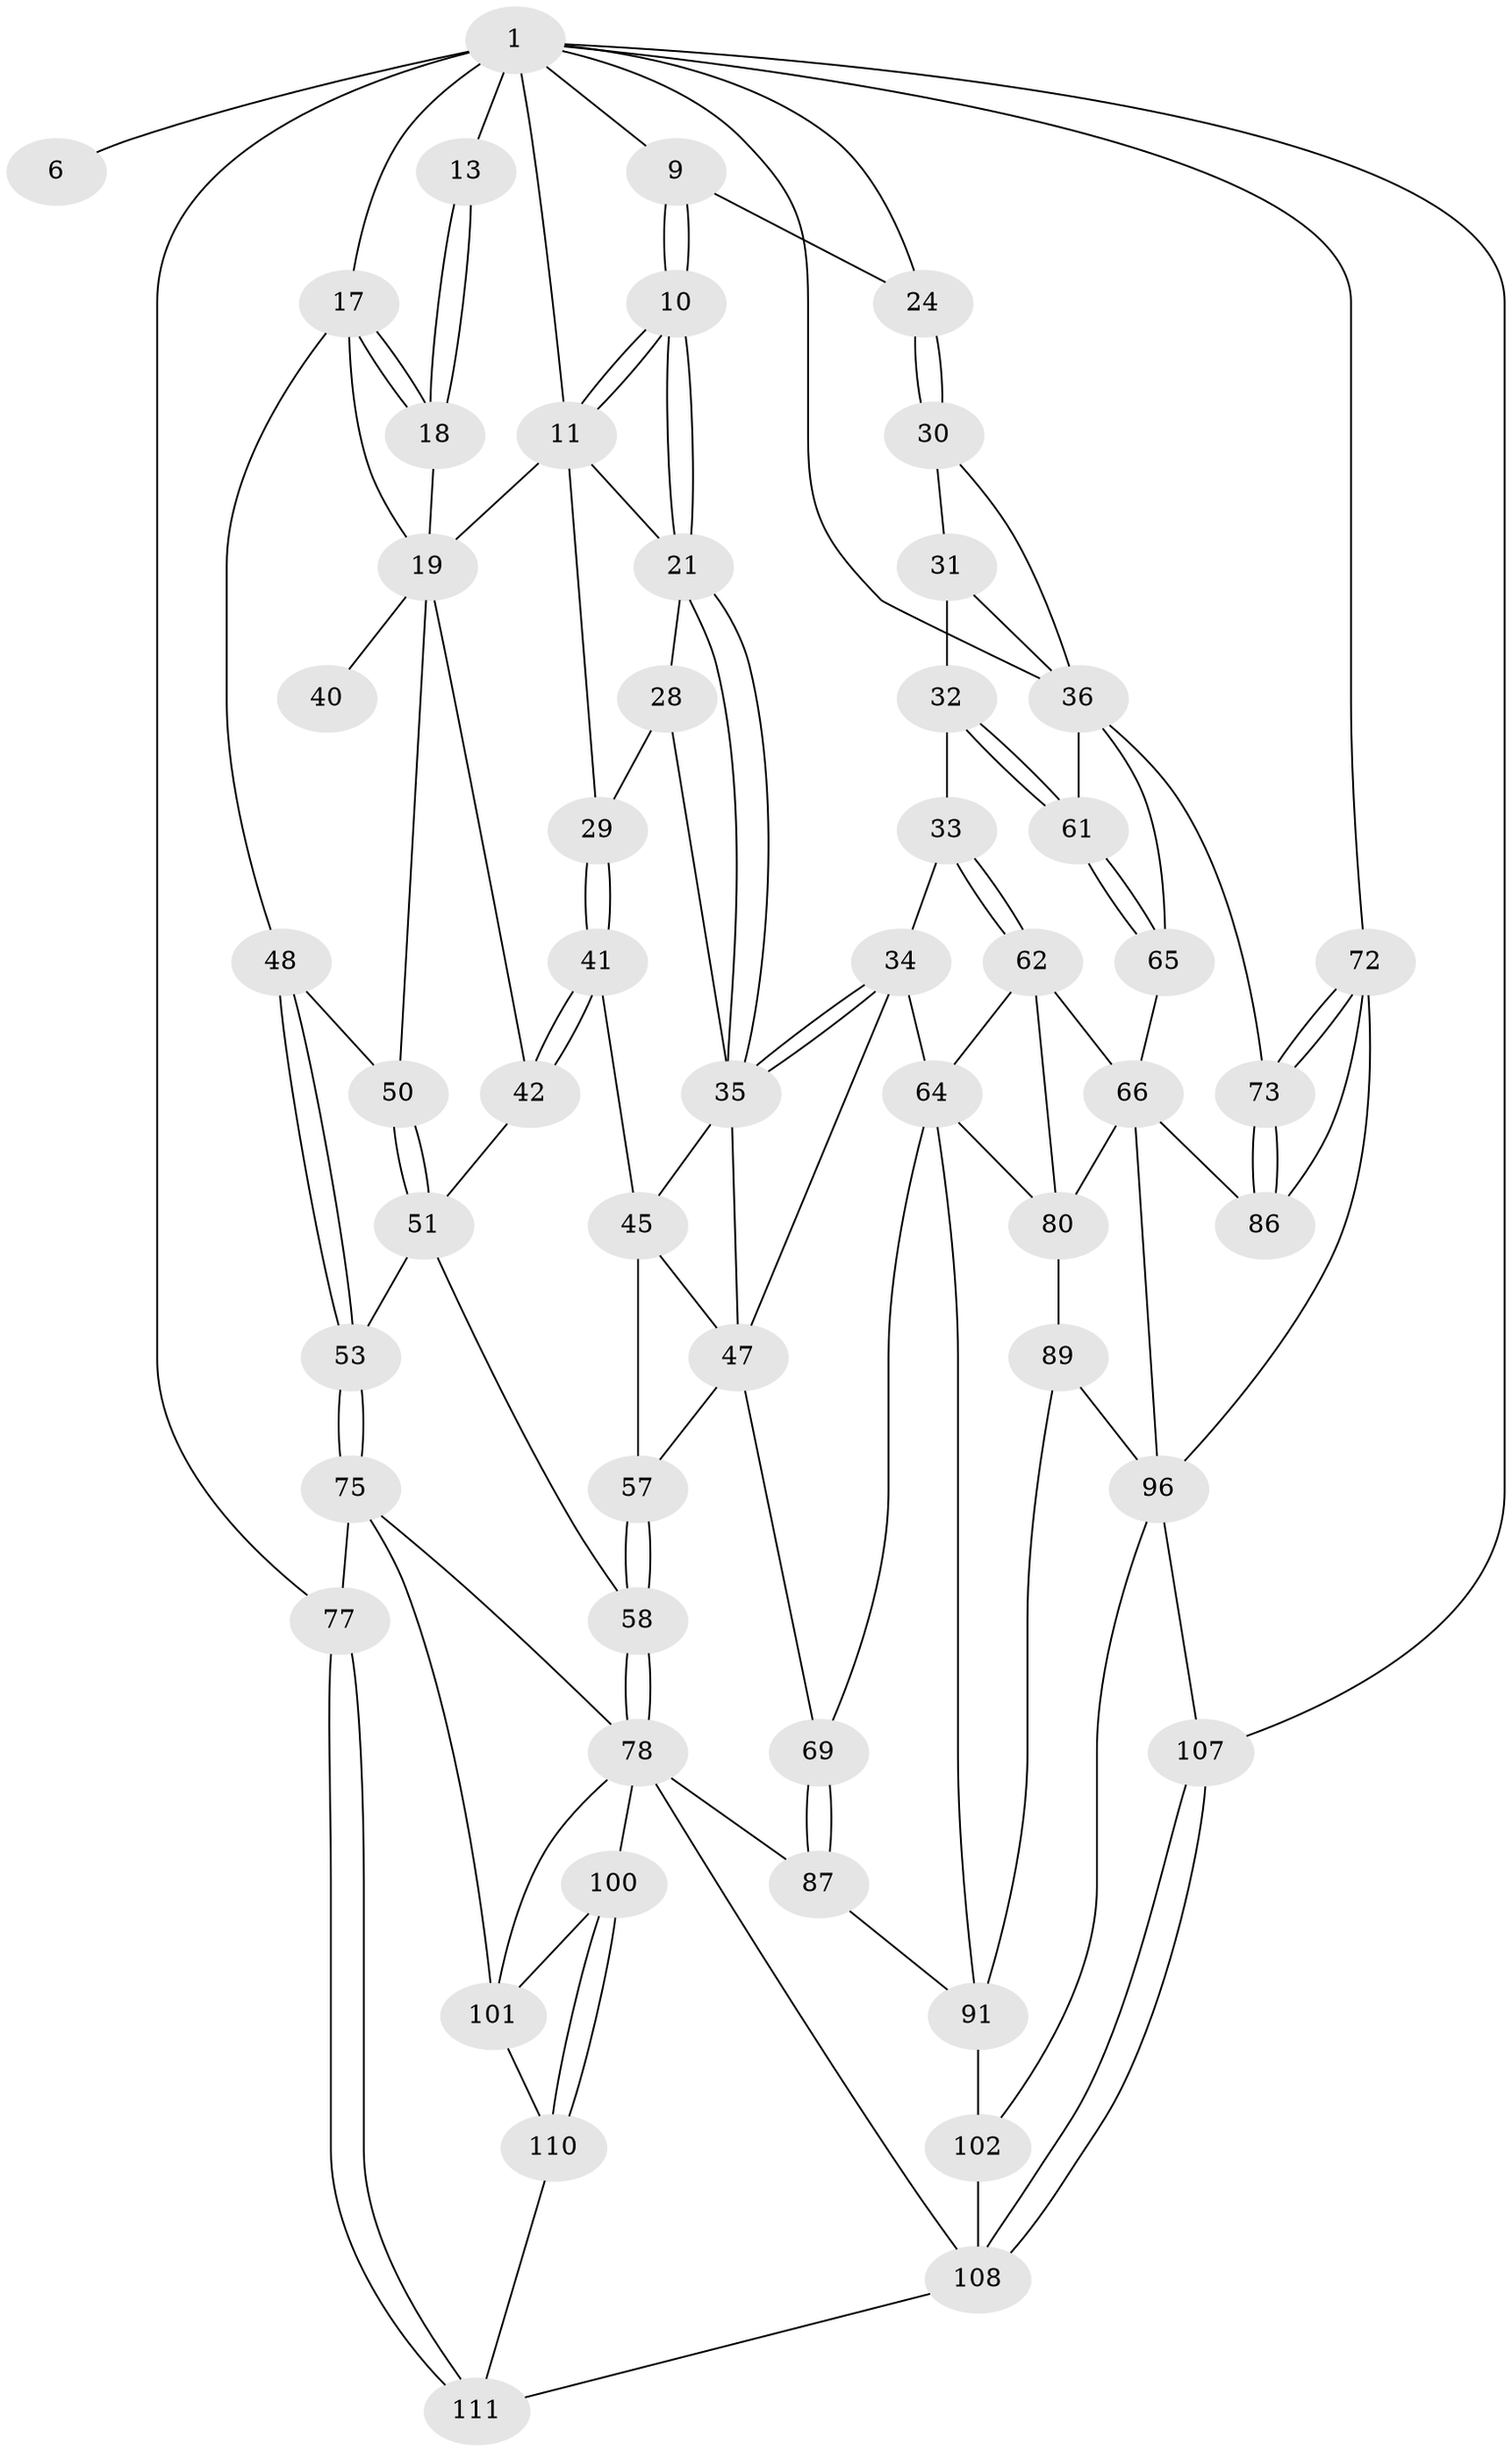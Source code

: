 // original degree distribution, {3: 0.02702702702702703, 6: 0.23423423423423423, 4: 0.24324324324324326, 5: 0.4954954954954955}
// Generated by graph-tools (version 1.1) at 2025/17/03/09/25 04:17:05]
// undirected, 55 vertices, 124 edges
graph export_dot {
graph [start="1"]
  node [color=gray90,style=filled];
  1 [pos="+0.9021636878233479+0",super="+25+7+2"];
  6 [pos="+0.6377841763370425+0"];
  9 [pos="+0.7677493333554596+0.15749491272466637"];
  10 [pos="+0.711270749545995+0.17860436698461313"];
  11 [pos="+0.5484377754783517+0",super="+14"];
  13 [pos="+0.15963331031368883+0.074543069293303"];
  17 [pos="+0+0",super="+27"];
  18 [pos="+0.15665624153162053+0.07864335087825172"];
  19 [pos="+0.2716804010542239+0.20074366017654863",super="+38+20"];
  21 [pos="+0.6905101839420811+0.22166012296415452",super="+22"];
  24 [pos="+0.9094181987330486+0.16563230441396404"];
  28 [pos="+0.4839154526206066+0.2515403669823813"];
  29 [pos="+0.4123734859081801+0.2431005258285599"];
  30 [pos="+0.8961891696160648+0.2829307076032678"];
  31 [pos="+0.8351921212077136+0.3869157803338098"];
  32 [pos="+0.831622130184306+0.3905527328454299"];
  33 [pos="+0.77074126686657+0.39637138260444255"];
  34 [pos="+0.7588915575315435+0.3939706681151772",super="+46"];
  35 [pos="+0.7010168830009716+0.3270416972501715",super="+43"];
  36 [pos="+1+0.3525622364722699",super="+60+37"];
  40 [pos="+0.14870603554570302+0.3585434915828392"];
  41 [pos="+0.38359813359388+0.41348687908108317"];
  42 [pos="+0.2602283274733365+0.46217472098283374",super="+54"];
  45 [pos="+0.45484838842470743+0.4192612943338174",super="+56"];
  47 [pos="+0.6017254714447322+0.5138683740733552",super="+55"];
  48 [pos="+0+0.4318579506161279",super="+49"];
  50 [pos="+0.07300423236389204+0.4506798760738738"];
  51 [pos="+0.06713606303687919+0.46086457374133155",super="+52"];
  53 [pos="+0+0.5418825536026841"];
  57 [pos="+0.4072737725029338+0.6331778595947631"];
  58 [pos="+0.27161208584788904+0.6302083004986077"];
  61 [pos="+0.9031800526307373+0.46924577700544046"];
  62 [pos="+0.7870415010429139+0.5175117187342376",super="+63"];
  64 [pos="+0.6741479500544332+0.6008107135912661",super="+68"];
  65 [pos="+0.9460274648722152+0.6184928593356225"];
  66 [pos="+0.8887371226048798+0.6487352533471339",super="+83+67"];
  69 [pos="+0.5264224778623596+0.70923009988556"];
  72 [pos="+1+1",super="+104"];
  73 [pos="+1+0.9061593123028718"];
  75 [pos="+0+0.6614124161944748",super="+76"];
  77 [pos="+0+1"];
  78 [pos="+0.2592557021041316+0.6500200344015172",super="+79+88"];
  80 [pos="+0.7601654220379929+0.6768902933764264",super="+82"];
  86 [pos="+0.9458928924784658+0.857322462601007"];
  87 [pos="+0.4236827972463204+0.8273978448487836",super="+94"];
  89 [pos="+0.7190557154752801+0.7855425552440141",super="+90+95"];
  91 [pos="+0.5699156712927114+0.7679745236141535",super="+92"];
  96 [pos="+0.7821647322381372+0.9913188644493778",super="+97"];
  100 [pos="+0.16749487689875822+0.9216133705243941"];
  101 [pos="+0.11080633821042306+0.8656968797059271",super="+105"];
  102 [pos="+0.6025300369074053+0.908895288075675",super="+106"];
  107 [pos="+0.7511105035781394+1"];
  108 [pos="+0.5713073245680496+1",super="+109"];
  110 [pos="+0.1665361791523725+0.9260973771513495"];
  111 [pos="+0.15546925480657187+1"];
  1 -- 36;
  1 -- 72;
  1 -- 107;
  1 -- 77 [weight=2];
  1 -- 24;
  1 -- 6 [weight=2];
  1 -- 9;
  1 -- 17;
  1 -- 11 [weight=2];
  1 -- 13 [weight=2];
  9 -- 10;
  9 -- 10;
  9 -- 24;
  10 -- 11;
  10 -- 11;
  10 -- 21;
  10 -- 21;
  11 -- 19;
  11 -- 29;
  11 -- 21;
  13 -- 18;
  13 -- 18;
  17 -- 18;
  17 -- 18;
  17 -- 48;
  17 -- 19;
  18 -- 19;
  19 -- 40 [weight=2];
  19 -- 42;
  19 -- 50;
  21 -- 35;
  21 -- 35;
  21 -- 28;
  24 -- 30;
  24 -- 30;
  28 -- 29;
  28 -- 35;
  29 -- 41;
  29 -- 41;
  30 -- 31;
  30 -- 36;
  31 -- 32;
  31 -- 36;
  32 -- 33;
  32 -- 61;
  32 -- 61;
  33 -- 34;
  33 -- 62;
  33 -- 62;
  34 -- 35;
  34 -- 35;
  34 -- 64;
  34 -- 47;
  35 -- 45;
  35 -- 47;
  36 -- 73;
  36 -- 65;
  36 -- 61;
  41 -- 42;
  41 -- 42;
  41 -- 45;
  42 -- 51 [weight=2];
  45 -- 57;
  45 -- 47;
  47 -- 57;
  47 -- 69;
  48 -- 53;
  48 -- 53;
  48 -- 50;
  50 -- 51;
  50 -- 51;
  51 -- 58;
  51 -- 53;
  53 -- 75;
  53 -- 75;
  57 -- 58;
  57 -- 58;
  58 -- 78;
  58 -- 78;
  61 -- 65;
  61 -- 65;
  62 -- 64;
  62 -- 80;
  62 -- 66;
  64 -- 91;
  64 -- 80;
  64 -- 69;
  65 -- 66;
  66 -- 96;
  66 -- 86;
  66 -- 80 [weight=2];
  69 -- 87;
  69 -- 87;
  72 -- 73;
  72 -- 73;
  72 -- 96;
  72 -- 86;
  73 -- 86;
  73 -- 86;
  75 -- 78;
  75 -- 77;
  75 -- 101;
  77 -- 111;
  77 -- 111;
  78 -- 101;
  78 -- 100;
  78 -- 108;
  78 -- 87 [weight=2];
  80 -- 89;
  87 -- 91;
  89 -- 91;
  89 -- 96;
  91 -- 102 [weight=2];
  96 -- 107;
  96 -- 102;
  100 -- 101;
  100 -- 110;
  100 -- 110;
  101 -- 110;
  102 -- 108;
  107 -- 108;
  107 -- 108;
  108 -- 111;
  110 -- 111;
}
